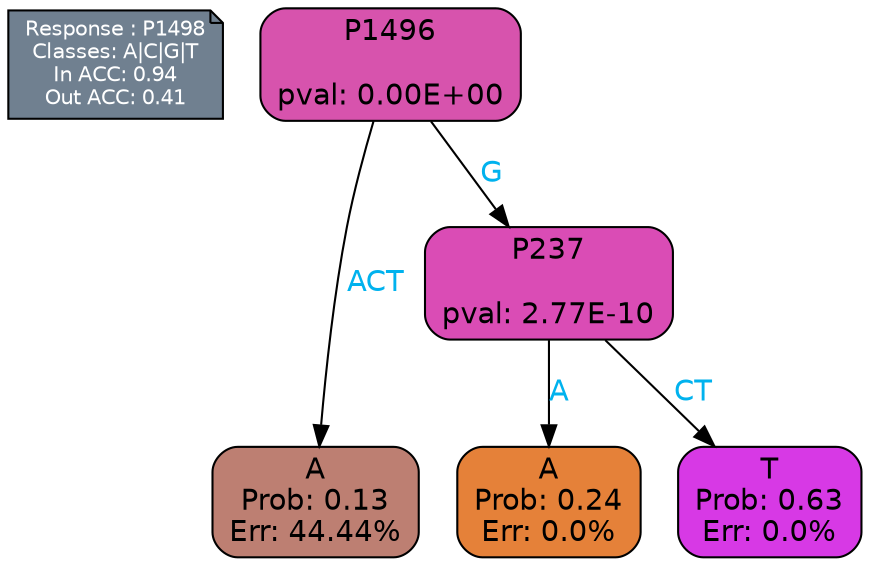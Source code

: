 digraph Tree {
node [shape=box, style="filled, rounded", color="black", fontname=helvetica] ;
graph [ranksep=equally, splines=polylines, bgcolor=transparent, dpi=600] ;
edge [fontname=helvetica] ;
LEGEND [label="Response : P1498
Classes: A|C|G|T
In ACC: 0.94
Out ACC: 0.41
",shape=note,align=left,style=filled,fillcolor="slategray",fontcolor="white",fontsize=10];1 [label="P1496

pval: 0.00E+00", fillcolor="#d753ad"] ;
2 [label="A
Prob: 0.13
Err: 44.44%", fillcolor="#bd7f72"] ;
3 [label="P237

pval: 2.77E-10", fillcolor="#da4cb5"] ;
4 [label="A
Prob: 0.24
Err: 0.0%", fillcolor="#e58139"] ;
5 [label="T
Prob: 0.63
Err: 0.0%", fillcolor="#d739e5"] ;
1 -> 2 [label="ACT",fontcolor=deepskyblue2] ;
1 -> 3 [label="G",fontcolor=deepskyblue2] ;
3 -> 4 [label="A",fontcolor=deepskyblue2] ;
3 -> 5 [label="CT",fontcolor=deepskyblue2] ;
{rank = same; 2;4;5;}{rank = same; LEGEND;1;}}